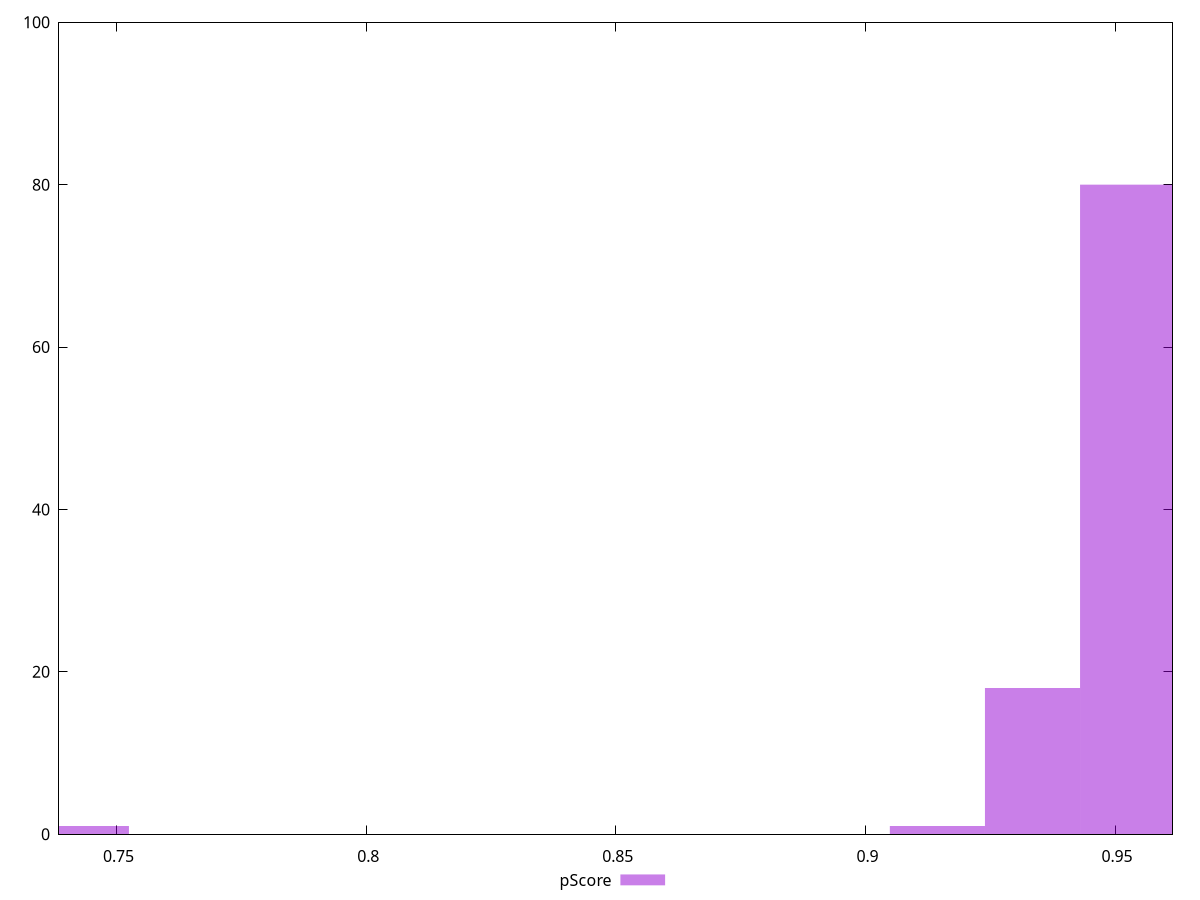 reset

$pScore <<EOF
0.7429606611492641 1
0.9334633947772805 18
0.9525136681400821 80
0.9144131214144788 1
EOF

set key outside below
set boxwidth 0.019050273362801642
set xrange [0.7384799572327034:0.9615025745499862]
set yrange [0:100]
set trange [0:100]
set style fill transparent solid 0.5 noborder
set terminal svg size 640, 490 enhanced background rgb 'white'
set output "report_00019_2021-02-10T18-14-37.922Z//first-contentful-paint/samples/pages+cached+noadtech/pScore/histogram.svg"

plot $pScore title "pScore" with boxes

reset
